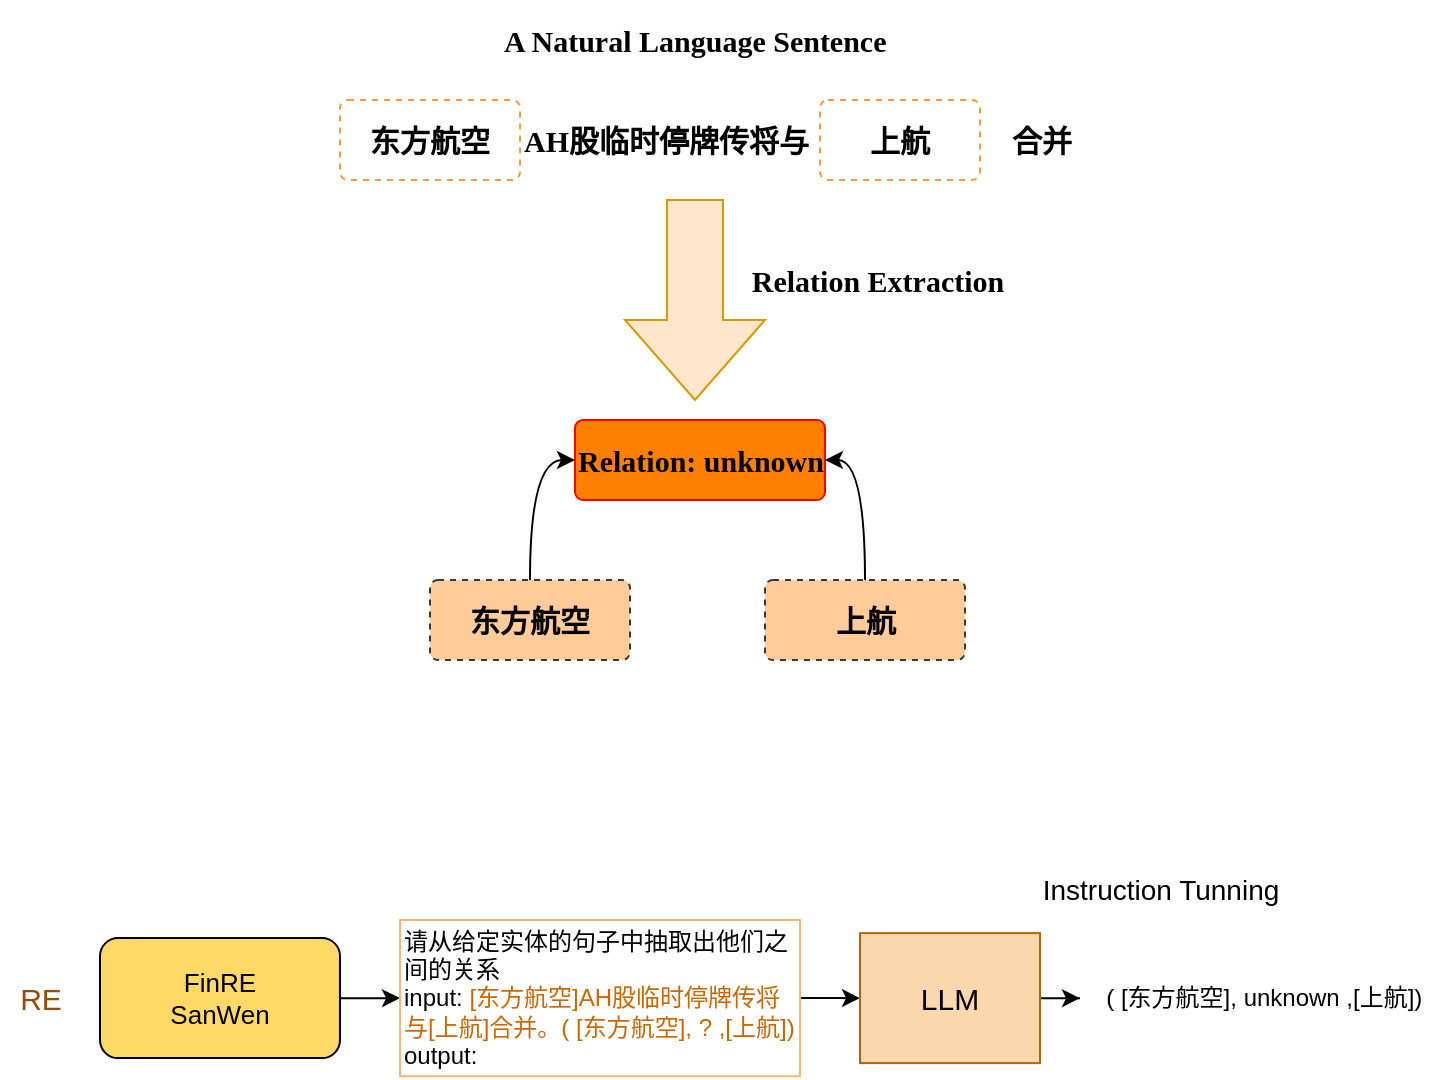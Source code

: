 <mxfile version="22.1.18" type="github">
  <diagram name="第 1 页" id="e0tXGLQbWe1YhPj0isI4">
    <mxGraphModel dx="906" dy="579" grid="1" gridSize="10" guides="1" tooltips="1" connect="1" arrows="1" fold="1" page="1" pageScale="1" pageWidth="827" pageHeight="1169" math="0" shadow="0">
      <root>
        <mxCell id="0" />
        <mxCell id="1" parent="0" />
        <mxCell id="T14ChnWQ33sPh7HlbQXI-1" value="&lt;font face=&quot;Times New Roman&quot; style=&quot;font-size: 15px;&quot;&gt;AH股临时停牌传将与&lt;/font&gt;" style="whiteSpace=wrap;html=1;align=left;strokeColor=none;fillColor=none;fontSize=15;fontStyle=1" parent="1" vertex="1">
          <mxGeometry x="300" y="80" width="150" height="40" as="geometry" />
        </mxCell>
        <mxCell id="T14ChnWQ33sPh7HlbQXI-5" value="东方航空" style="rounded=1;arcSize=10;whiteSpace=wrap;html=1;align=center;dashed=1;strokeColor=#FF9933;fontSize=15;fontStyle=1" parent="1" vertex="1">
          <mxGeometry x="210" y="80" width="90" height="40" as="geometry" />
        </mxCell>
        <mxCell id="T14ChnWQ33sPh7HlbQXI-7" value="上航" style="rounded=1;arcSize=10;whiteSpace=wrap;html=1;align=center;dashed=1;strokeColor=#FF9933;fontSize=15;fontStyle=1" parent="1" vertex="1">
          <mxGeometry x="450" y="80" width="80" height="40" as="geometry" />
        </mxCell>
        <mxCell id="T14ChnWQ33sPh7HlbQXI-9" value="&lt;font style=&quot;font-size: 15px;&quot; face=&quot;Times New Roman&quot;&gt;Relation: unknown&lt;/font&gt;" style="rounded=1;arcSize=10;whiteSpace=wrap;html=1;align=center;fillColor=#FF8000;strokeColor=#FF0000;fontSize=15;fontStyle=1" parent="1" vertex="1">
          <mxGeometry x="327.5" y="240" width="125" height="40" as="geometry" />
        </mxCell>
        <mxCell id="T14ChnWQ33sPh7HlbQXI-13" value="合并" style="whiteSpace=wrap;html=1;align=left;strokeColor=none;fillColor=none;fontSize=15;fontStyle=1" parent="1" vertex="1">
          <mxGeometry x="544" y="80" width="40" height="40" as="geometry" />
        </mxCell>
        <mxCell id="T14ChnWQ33sPh7HlbQXI-14" value="&lt;font face=&quot;Times New Roman&quot; style=&quot;font-size: 15px;&quot;&gt;A Natural Language Sentence&lt;/font&gt;" style="whiteSpace=wrap;html=1;align=left;strokeColor=none;fillColor=none;fontSize=15;fontStyle=1" parent="1" vertex="1">
          <mxGeometry x="290" y="30" width="195" height="40" as="geometry" />
        </mxCell>
        <mxCell id="T14ChnWQ33sPh7HlbQXI-21" style="edgeStyle=orthogonalEdgeStyle;rounded=0;orthogonalLoop=1;jettySize=auto;html=1;exitX=0.5;exitY=0;exitDx=0;exitDy=0;entryX=0;entryY=0.5;entryDx=0;entryDy=0;curved=1;fontSize=15;fontStyle=1" parent="1" source="T14ChnWQ33sPh7HlbQXI-19" target="T14ChnWQ33sPh7HlbQXI-9" edge="1">
          <mxGeometry relative="1" as="geometry" />
        </mxCell>
        <mxCell id="T14ChnWQ33sPh7HlbQXI-19" value="东方航空" style="rounded=1;arcSize=10;whiteSpace=wrap;html=1;align=center;dashed=1;fillColor=#ffcc99;strokeColor=#36393d;fontSize=15;fontStyle=1" parent="1" vertex="1">
          <mxGeometry x="255" y="320" width="100" height="40" as="geometry" />
        </mxCell>
        <mxCell id="T14ChnWQ33sPh7HlbQXI-26" style="edgeStyle=orthogonalEdgeStyle;rounded=0;orthogonalLoop=1;jettySize=auto;html=1;exitX=0.5;exitY=0;exitDx=0;exitDy=0;entryX=1;entryY=0.5;entryDx=0;entryDy=0;curved=1;fontSize=15;fontStyle=1" parent="1" source="T14ChnWQ33sPh7HlbQXI-20" target="T14ChnWQ33sPh7HlbQXI-9" edge="1">
          <mxGeometry relative="1" as="geometry" />
        </mxCell>
        <mxCell id="T14ChnWQ33sPh7HlbQXI-20" value="上航" style="rounded=1;arcSize=10;whiteSpace=wrap;html=1;align=center;dashed=1;fillColor=#ffcc99;strokeColor=#36393d;fontSize=15;fontStyle=1" parent="1" vertex="1">
          <mxGeometry x="422.5" y="320" width="100" height="40" as="geometry" />
        </mxCell>
        <mxCell id="T14ChnWQ33sPh7HlbQXI-27" value="" style="html=1;shadow=0;dashed=0;align=center;verticalAlign=middle;shape=mxgraph.arrows2.arrow;dy=0.6;dx=40;direction=south;notch=0;fillColor=#ffe6cc;strokeColor=#d79b00;fontSize=15;fontStyle=1" parent="1" vertex="1">
          <mxGeometry x="352.5" y="130" width="70" height="100" as="geometry" />
        </mxCell>
        <mxCell id="jTw0942X2GlWAdndkURe-2" value="&lt;font face=&quot;Times New Roman&quot; style=&quot;font-size: 15px;&quot;&gt;Relation Extraction&lt;/font&gt;" style="text;html=1;strokeColor=none;fillColor=none;align=center;verticalAlign=middle;whiteSpace=wrap;rounded=0;fontSize=15;fontStyle=1" parent="1" vertex="1">
          <mxGeometry x="414" y="150" width="130" height="40" as="geometry" />
        </mxCell>
        <mxCell id="e8ItoZ5qyb6DsIh5IyBD-1" value="" style="edgeStyle=orthogonalEdgeStyle;rounded=0;orthogonalLoop=1;jettySize=auto;html=1;" edge="1" parent="1" source="e8ItoZ5qyb6DsIh5IyBD-2" target="e8ItoZ5qyb6DsIh5IyBD-5">
          <mxGeometry relative="1" as="geometry" />
        </mxCell>
        <mxCell id="e8ItoZ5qyb6DsIh5IyBD-2" value="&lt;font style=&quot;font-size: 13px;&quot;&gt;FinRE&lt;br&gt;SanWen&lt;/font&gt;" style="rounded=1;whiteSpace=wrap;html=1;fillColor=#FFD966;gradientColor=none;" vertex="1" parent="1">
          <mxGeometry x="90" y="499.06" width="120" height="60" as="geometry" />
        </mxCell>
        <mxCell id="e8ItoZ5qyb6DsIh5IyBD-3" value="&lt;font style=&quot;font-size: 15px;&quot;&gt;RE&lt;/font&gt;" style="text;html=1;align=center;verticalAlign=middle;resizable=0;points=[];autosize=1;strokeColor=none;fillColor=none;fontColor=#994C00;" vertex="1" parent="1">
          <mxGeometry x="40" y="514.06" width="40" height="30" as="geometry" />
        </mxCell>
        <mxCell id="e8ItoZ5qyb6DsIh5IyBD-4" value="" style="edgeStyle=orthogonalEdgeStyle;rounded=0;orthogonalLoop=1;jettySize=auto;html=1;" edge="1" parent="1" source="e8ItoZ5qyb6DsIh5IyBD-5" target="e8ItoZ5qyb6DsIh5IyBD-7">
          <mxGeometry relative="1" as="geometry" />
        </mxCell>
        <mxCell id="e8ItoZ5qyb6DsIh5IyBD-5" value="请从给定实体的句子中抽取出他们之间的关系&lt;br&gt;input: &lt;font color=&quot;#cc6600&quot;&gt;[东方航空]AH股临时停牌传将与[上航]合并。(&amp;nbsp;[东方航空], ? ,[上航])&lt;/font&gt;&lt;br&gt;output:&amp;nbsp;" style="whiteSpace=wrap;html=1;align=left;strokeColor=#FFB570;" vertex="1" parent="1">
          <mxGeometry x="240" y="490" width="200" height="78.12" as="geometry" />
        </mxCell>
        <mxCell id="e8ItoZ5qyb6DsIh5IyBD-6" value="" style="edgeStyle=orthogonalEdgeStyle;rounded=0;orthogonalLoop=1;jettySize=auto;html=1;" edge="1" parent="1" source="e8ItoZ5qyb6DsIh5IyBD-7" target="e8ItoZ5qyb6DsIh5IyBD-8">
          <mxGeometry relative="1" as="geometry" />
        </mxCell>
        <mxCell id="e8ItoZ5qyb6DsIh5IyBD-7" value="&lt;font style=&quot;font-size: 15px;&quot;&gt;LLM&lt;/font&gt;" style="rounded=0;whiteSpace=wrap;html=1;fillColor=#fad7ac;strokeColor=#b46504;" vertex="1" parent="1">
          <mxGeometry x="470" y="496.56" width="90" height="65" as="geometry" />
        </mxCell>
        <mxCell id="e8ItoZ5qyb6DsIh5IyBD-8" value="&amp;nbsp;(&amp;nbsp;[东方航空], unknown ,[上航])" style="text;html=1;align=center;verticalAlign=middle;resizable=0;points=[];autosize=1;strokeColor=none;fillColor=none;" vertex="1" parent="1">
          <mxGeometry x="580" y="514.06" width="180" height="30" as="geometry" />
        </mxCell>
        <mxCell id="e8ItoZ5qyb6DsIh5IyBD-9" value="&lt;font style=&quot;font-size: 14px;&quot;&gt;Instruction Tunning&lt;/font&gt;" style="text;html=1;align=center;verticalAlign=middle;resizable=0;points=[];autosize=1;strokeColor=none;fillColor=none;" vertex="1" parent="1">
          <mxGeometry x="550" y="460" width="140" height="30" as="geometry" />
        </mxCell>
      </root>
    </mxGraphModel>
  </diagram>
</mxfile>
